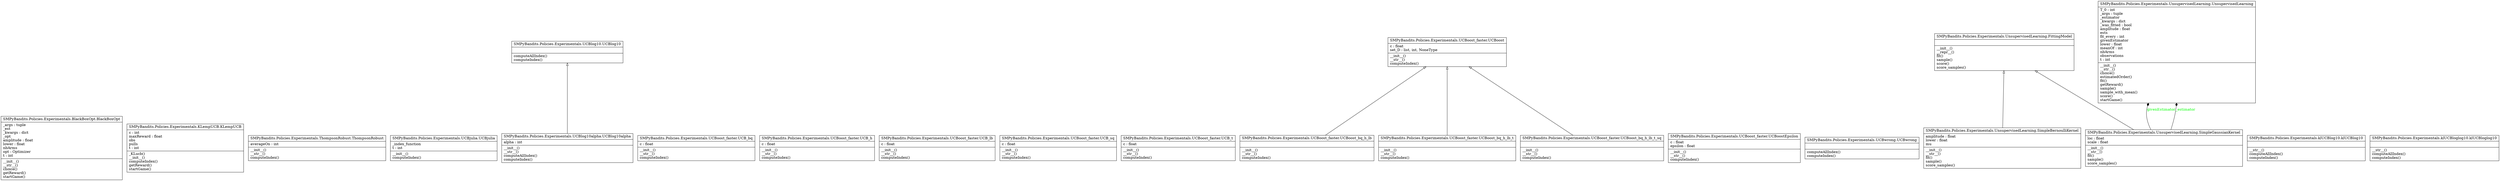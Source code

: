 digraph "classes_SMPyBandits.Policies.Experimentals" {
charset="utf-8"
rankdir=BT
"0" [label="{SMPyBandits.Policies.Experimentals.BlackBoxOpt.BlackBoxOpt|_args : tuple\l_est\l_kwargs : dict\l_opt\lamplitude : float\llower : float\lnbArms\lopt : Optimizer\lt : int\l|__init__()\l__str__()\lchoice()\lgetReward()\lstartGame()\l}", shape="record"];
"1" [label="{SMPyBandits.Policies.Experimentals.KLempUCB.KLempUCB|c : int\lmaxReward : float\lobs\lpulls\lt : int\l|_KLucb()\l__init__()\lcomputeIndex()\lgetReward()\lstartGame()\l}", shape="record"];
"2" [label="{SMPyBandits.Policies.Experimentals.ThompsonRobust.ThompsonRobust|averageOn : int\l|__init__()\l__str__()\lcomputeIndex()\l}", shape="record"];
"3" [label="{SMPyBandits.Policies.Experimentals.UCBjulia.UCBjulia|_index_function\lt : int\l|__init__()\lcomputeIndex()\l}", shape="record"];
"4" [label="{SMPyBandits.Policies.Experimentals.UCBlog10.UCBlog10|\l|computeAllIndex()\lcomputeIndex()\l}", shape="record"];
"5" [label="{SMPyBandits.Policies.Experimentals.UCBlog10alpha.UCBlog10alpha|alpha : int\l|__init__()\l__str__()\lcomputeAllIndex()\lcomputeIndex()\l}", shape="record"];
"6" [label="{SMPyBandits.Policies.Experimentals.UCBoost_faster.UCB_bq|c : float\l|__init__()\l__str__()\lcomputeIndex()\l}", shape="record"];
"7" [label="{SMPyBandits.Policies.Experimentals.UCBoost_faster.UCB_h|c : float\l|__init__()\l__str__()\lcomputeIndex()\l}", shape="record"];
"8" [label="{SMPyBandits.Policies.Experimentals.UCBoost_faster.UCB_lb|c : float\l|__init__()\l__str__()\lcomputeIndex()\l}", shape="record"];
"9" [label="{SMPyBandits.Policies.Experimentals.UCBoost_faster.UCB_sq|c : float\l|__init__()\l__str__()\lcomputeIndex()\l}", shape="record"];
"10" [label="{SMPyBandits.Policies.Experimentals.UCBoost_faster.UCB_t|c : float\l|__init__()\l__str__()\lcomputeIndex()\l}", shape="record"];
"11" [label="{SMPyBandits.Policies.Experimentals.UCBoost_faster.UCBoost|c : float\lset_D : list, int, NoneType\l|__init__()\l__str__()\lcomputeIndex()\l}", shape="record"];
"12" [label="{SMPyBandits.Policies.Experimentals.UCBoost_faster.UCBoostEpsilon|c : float\lepsilon : float\l|__init__()\l__str__()\lcomputeIndex()\l}", shape="record"];
"13" [label="{SMPyBandits.Policies.Experimentals.UCBoost_faster.UCBoost_bq_h_lb|\l|__init__()\l__str__()\lcomputeIndex()\l}", shape="record"];
"14" [label="{SMPyBandits.Policies.Experimentals.UCBoost_faster.UCBoost_bq_h_lb_t|\l|__init__()\l__str__()\lcomputeIndex()\l}", shape="record"];
"15" [label="{SMPyBandits.Policies.Experimentals.UCBoost_faster.UCBoost_bq_h_lb_t_sq|\l|__init__()\l__str__()\lcomputeIndex()\l}", shape="record"];
"16" [label="{SMPyBandits.Policies.Experimentals.UCBwrong.UCBwrong|\l|computeAllIndex()\lcomputeIndex()\l}", shape="record"];
"17" [label="{SMPyBandits.Policies.Experimentals.UnsupervisedLearning.FittingModel|\l|__init__()\l__repr__()\lfit()\lsample()\lscore()\lscore_samples()\l}", shape="record"];
"18" [label="{SMPyBandits.Policies.Experimentals.UnsupervisedLearning.SimpleBernoulliKernel|amplitude : float\llower : float\lmu\l|__init__()\l__str__()\lfit()\lsample()\lscore_samples()\l}", shape="record"];
"19" [label="{SMPyBandits.Policies.Experimentals.UnsupervisedLearning.SimpleGaussianKernel|loc : float\lscale : float\l|__init__()\l__str__()\lfit()\lsample()\lscore_samples()\l}", shape="record"];
"20" [label="{SMPyBandits.Policies.Experimentals.UnsupervisedLearning.UnsupervisedLearning|T_0 : int\l_args : tuple\l_estimator\l_kwargs : dict\l_was_fitted : bool\lamplitude : float\lests\lfit_every : int\lgivenEstimator\llower : float\lmeanOf : int\lnbArms\lobservations\lt : int\l|__init__()\l__str__()\lchoice()\lestimatedOrder()\lfit()\lgetReward()\lsample()\lsample_with_mean()\lscore()\lstartGame()\l}", shape="record"];
"21" [label="{SMPyBandits.Policies.Experimentals.klUCBlog10.klUCBlog10|\l|__str__()\lcomputeAllIndex()\lcomputeIndex()\l}", shape="record"];
"22" [label="{SMPyBandits.Policies.Experimentals.klUCBloglog10.klUCBloglog10|\l|__str__()\lcomputeAllIndex()\lcomputeIndex()\l}", shape="record"];
"5" -> "4" [arrowhead="empty", arrowtail="none"];
"13" -> "11" [arrowhead="empty", arrowtail="none"];
"14" -> "11" [arrowhead="empty", arrowtail="none"];
"15" -> "11" [arrowhead="empty", arrowtail="none"];
"18" -> "17" [arrowhead="empty", arrowtail="none"];
"19" -> "17" [arrowhead="empty", arrowtail="none"];
"19" -> "20" [arrowhead="diamond", arrowtail="none", fontcolor="green", label="givenEstimator", style="solid"];
"19" -> "20" [arrowhead="diamond", arrowtail="none", fontcolor="green", label="_estimator", style="solid"];
}
